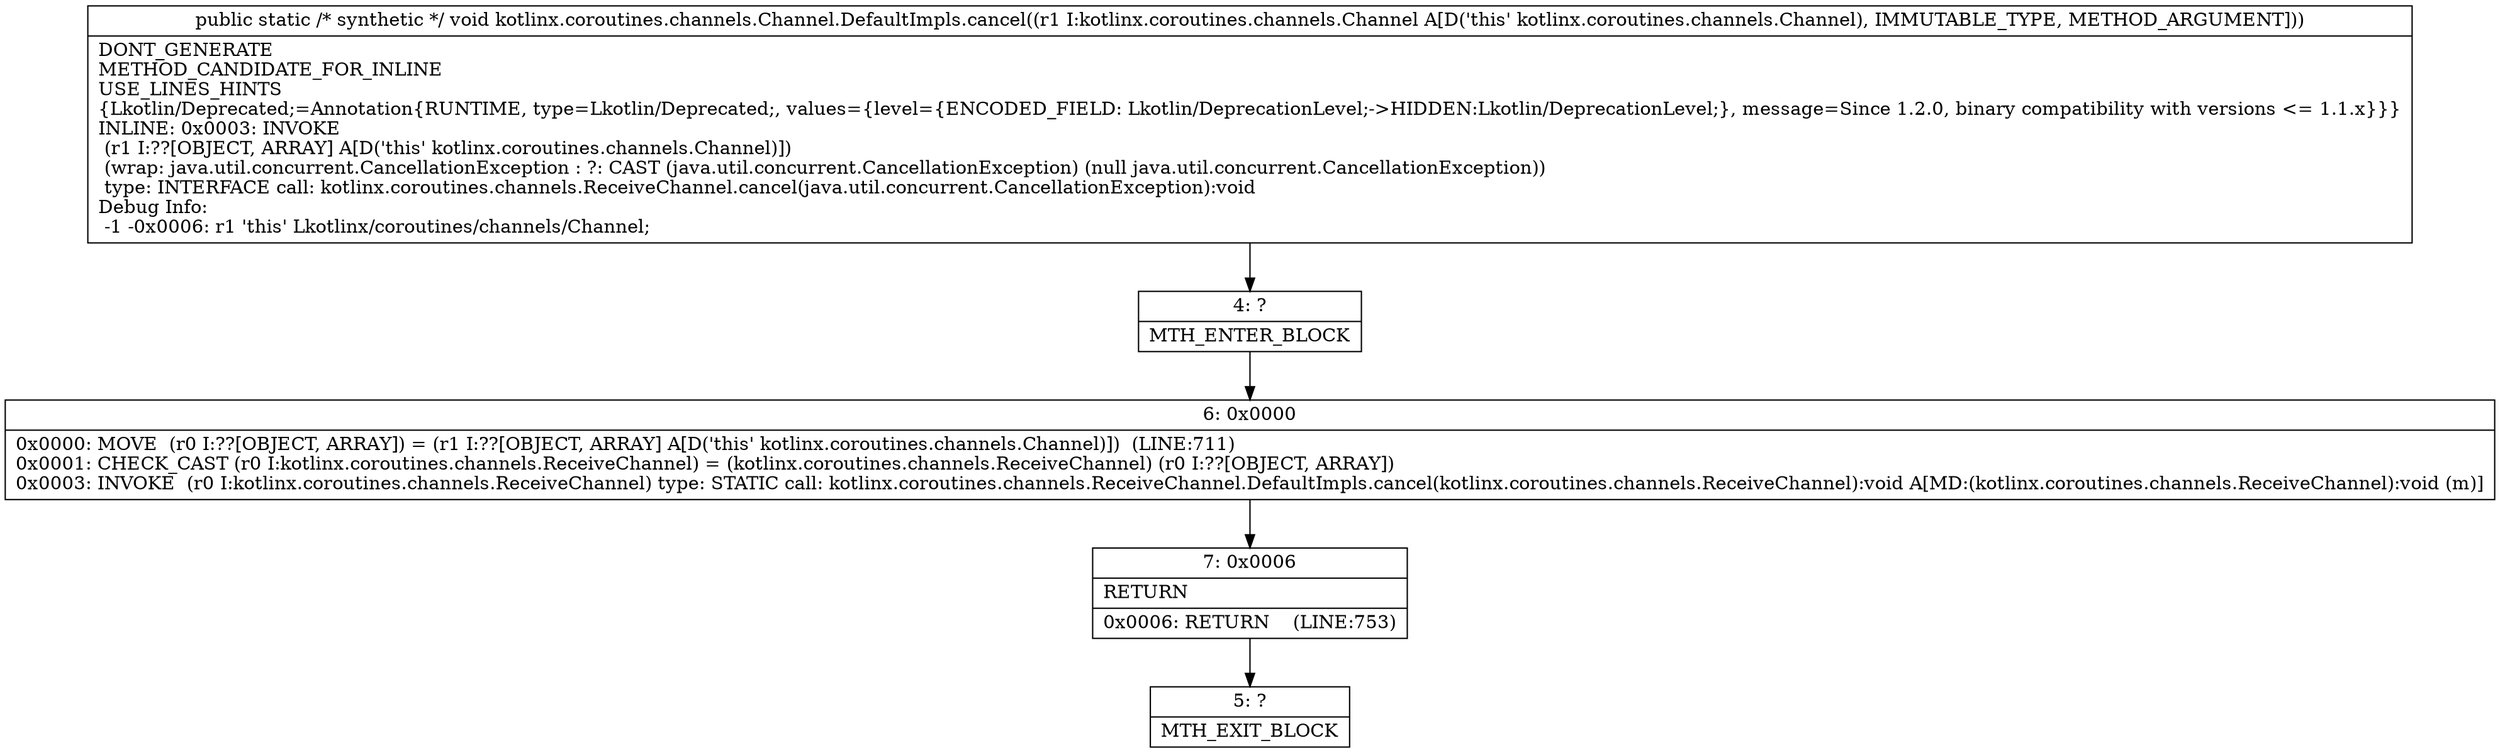 digraph "CFG forkotlinx.coroutines.channels.Channel.DefaultImpls.cancel(Lkotlinx\/coroutines\/channels\/Channel;)V" {
Node_4 [shape=record,label="{4\:\ ?|MTH_ENTER_BLOCK\l}"];
Node_6 [shape=record,label="{6\:\ 0x0000|0x0000: MOVE  (r0 I:??[OBJECT, ARRAY]) = (r1 I:??[OBJECT, ARRAY] A[D('this' kotlinx.coroutines.channels.Channel)])  (LINE:711)\l0x0001: CHECK_CAST (r0 I:kotlinx.coroutines.channels.ReceiveChannel) = (kotlinx.coroutines.channels.ReceiveChannel) (r0 I:??[OBJECT, ARRAY]) \l0x0003: INVOKE  (r0 I:kotlinx.coroutines.channels.ReceiveChannel) type: STATIC call: kotlinx.coroutines.channels.ReceiveChannel.DefaultImpls.cancel(kotlinx.coroutines.channels.ReceiveChannel):void A[MD:(kotlinx.coroutines.channels.ReceiveChannel):void (m)]\l}"];
Node_7 [shape=record,label="{7\:\ 0x0006|RETURN\l|0x0006: RETURN    (LINE:753)\l}"];
Node_5 [shape=record,label="{5\:\ ?|MTH_EXIT_BLOCK\l}"];
MethodNode[shape=record,label="{public static \/* synthetic *\/ void kotlinx.coroutines.channels.Channel.DefaultImpls.cancel((r1 I:kotlinx.coroutines.channels.Channel A[D('this' kotlinx.coroutines.channels.Channel), IMMUTABLE_TYPE, METHOD_ARGUMENT]))  | DONT_GENERATE\lMETHOD_CANDIDATE_FOR_INLINE\lUSE_LINES_HINTS\l\{Lkotlin\/Deprecated;=Annotation\{RUNTIME, type=Lkotlin\/Deprecated;, values=\{level=\{ENCODED_FIELD: Lkotlin\/DeprecationLevel;\-\>HIDDEN:Lkotlin\/DeprecationLevel;\}, message=Since 1.2.0, binary compatibility with versions \<= 1.1.x\}\}\}\lINLINE: 0x0003: INVOKE  \l  (r1 I:??[OBJECT, ARRAY] A[D('this' kotlinx.coroutines.channels.Channel)])\l  (wrap: java.util.concurrent.CancellationException : ?: CAST (java.util.concurrent.CancellationException) (null java.util.concurrent.CancellationException))\l type: INTERFACE call: kotlinx.coroutines.channels.ReceiveChannel.cancel(java.util.concurrent.CancellationException):void\lDebug Info:\l  \-1 \-0x0006: r1 'this' Lkotlinx\/coroutines\/channels\/Channel;\l}"];
MethodNode -> Node_4;Node_4 -> Node_6;
Node_6 -> Node_7;
Node_7 -> Node_5;
}

